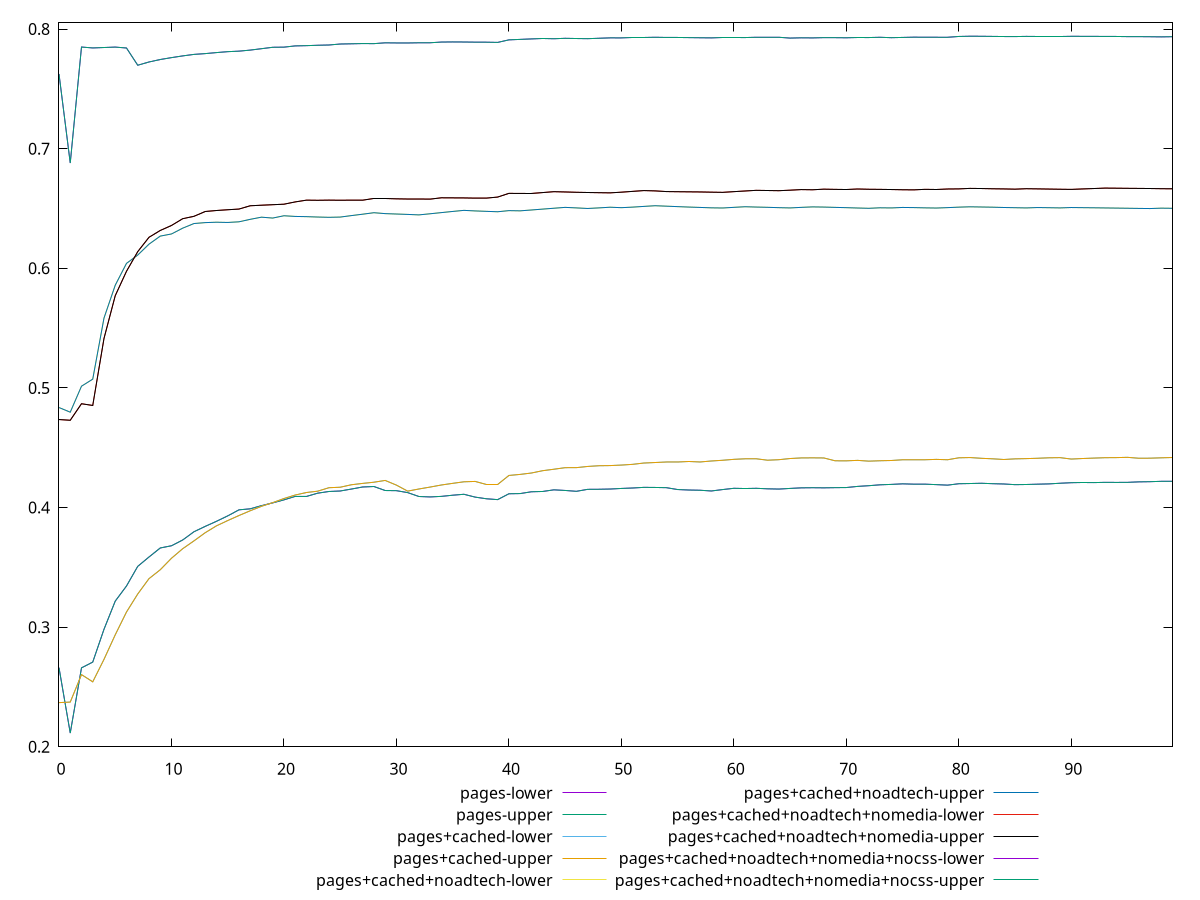 reset

$pagesLower <<EOF
0 0.2661871581935175
1 0.21156324230552154
2 0.26604630506771615
3 0.27087064037367786
4 0.298276973159239
5 0.3218154869632548
6 0.33445421984499535
7 0.3508807383022896
8 0.35869524266932706
9 0.36623451619973657
10 0.3680938044143459
11 0.37293817027471754
12 0.37981903379398146
13 0.3842966630012202
14 0.3885381712212985
15 0.39307114320033987
16 0.3981162498985604
17 0.39897190518313985
18 0.40162103093657353
19 0.40392678287179107
20 0.40645758863492404
21 0.40934715096758356
22 0.4093108280201154
23 0.4120461871188322
24 0.41345236126281854
25 0.41386223752220247
26 0.41549480587524695
27 0.4172202778874505
28 0.41761479423338727
29 0.414264920489448
30 0.4141377670738071
31 0.41252280859346424
32 0.40926625562546826
33 0.4089028713920471
34 0.40936810262631107
35 0.41034258679545205
36 0.41112296796329717
37 0.4087557623368401
38 0.4073699656021954
39 0.4066514551525803
40 0.4115502843876903
41 0.4117137205930926
42 0.41321427218173395
43 0.41346972810294025
44 0.41483672087825224
45 0.41431558600796753
46 0.4135995957149909
47 0.4152442618557363
48 0.4153109265140214
49 0.4155059335693798
50 0.4159975466932412
51 0.41636888955922663
52 0.41690424343871646
53 0.4168221092773367
54 0.4166463201197756
55 0.4150806024280624
56 0.41468030105906617
57 0.4144928666128095
58 0.4138765731401793
59 0.4150590088957907
60 0.41612202598933223
61 0.4159257339836666
62 0.41611081571441505
63 0.4156977387924738
64 0.41547378290116527
65 0.4160133200134986
66 0.416500094387264
67 0.4166101350056903
68 0.41650977651187754
69 0.41665996439223296
70 0.4167562774256146
71 0.41770047833369545
72 0.4182965568381593
73 0.4190361818907181
74 0.41937962621438385
75 0.41984465513395475
76 0.41957450425247134
77 0.4195831121695471
78 0.4191864964889061
79 0.41875270884834537
80 0.4199315838764012
81 0.4201080229932656
82 0.4203314490540175
83 0.41998152449396803
84 0.4197226987954074
85 0.41915910745393864
86 0.4192993478246118
87 0.4195561368273326
88 0.41979456997872255
89 0.42034246571146366
90 0.4207954378512453
91 0.42097406148977135
92 0.4208825032841063
93 0.42109990136924663
94 0.4210367061405312
95 0.42108612314545196
96 0.4214988202765266
97 0.4216490024114677
98 0.4219503395584018
99 0.42198219968512707
EOF

$pagesUpper <<EOF
0 0.2661871581935175
1 0.21156324230552154
2 0.26604630506771615
3 0.27087064037367786
4 0.298276973159239
5 0.3218154869632548
6 0.33445421984499535
7 0.3508807383022896
8 0.35869524266932706
9 0.36623451619973657
10 0.3680938044143459
11 0.37293817027471754
12 0.37981903379398146
13 0.3842966630012202
14 0.3885381712212985
15 0.39307114320033987
16 0.3981162498985604
17 0.39897190518313985
18 0.40162103093657353
19 0.40392678287179107
20 0.40645758863492404
21 0.40934715096758356
22 0.4093108280201154
23 0.4120461871188322
24 0.41345236126281854
25 0.41386223752220247
26 0.41549480587524695
27 0.4172202778874505
28 0.41761479423338727
29 0.414264920489448
30 0.4141377670738071
31 0.41252280859346424
32 0.40926625562546826
33 0.4089028713920471
34 0.40936810262631107
35 0.41034258679545205
36 0.41112296796329717
37 0.4087557623368401
38 0.4073699656021954
39 0.4066514551525803
40 0.4115502843876903
41 0.4117137205930926
42 0.41321427218173395
43 0.41346972810294025
44 0.41483672087825224
45 0.41431558600796753
46 0.4135995957149909
47 0.4152442618557363
48 0.4153109265140214
49 0.4155059335693798
50 0.4159975466932412
51 0.41636888955922663
52 0.41690424343871646
53 0.4168221092773367
54 0.4166463201197756
55 0.4150806024280624
56 0.41468030105906617
57 0.4144928666128095
58 0.4138765731401793
59 0.4150590088957907
60 0.41612202598933223
61 0.4159257339836666
62 0.41611081571441505
63 0.4156977387924738
64 0.41547378290116527
65 0.4160133200134986
66 0.416500094387264
67 0.4166101350056903
68 0.41650977651187754
69 0.41665996439223296
70 0.4167562774256146
71 0.41770047833369545
72 0.4182965568381593
73 0.4190361818907181
74 0.41937962621438385
75 0.41984465513395475
76 0.41957450425247134
77 0.4195831121695471
78 0.4191864964889061
79 0.41875270884834537
80 0.4199315838764012
81 0.4201080229932656
82 0.4203314490540175
83 0.41998152449396803
84 0.4197226987954074
85 0.41915910745393864
86 0.4192993478246118
87 0.4195561368273326
88 0.41979456997872255
89 0.42034246571146366
90 0.4207954378512453
91 0.42097406148977135
92 0.4208825032841063
93 0.42109990136924663
94 0.4210367061405312
95 0.42108612314545196
96 0.4214988202765266
97 0.4216490024114677
98 0.4219503395584018
99 0.42198219968512707
EOF

$pagesCachedLower <<EOF
0 0.23698529755288966
1 0.2374432766571948
2 0.26039088043334285
3 0.2543579012799318
4 0.2731501215699659
5 0.2936593720073945
6 0.3127019981402873
7 0.3277756338833709
8 0.34060384019733864
9 0.34802215437367207
10 0.35765248224862284
11 0.3656544307510536
12 0.37218452147995523
13 0.37900897851168563
14 0.3847474260012573
15 0.38916082631987303
16 0.39337396133609615
17 0.3973448042502481
18 0.4010651820593225
19 0.40413971724905495
20 0.4075834134169214
21 0.41050668097697823
22 0.4126065462338237
23 0.413717041193932
24 0.41661317061859104
25 0.41700792235522377
26 0.419090957128373
27 0.42021290521400634
28 0.4212060761598079
29 0.42269383142736283
30 0.4187765537517223
31 0.41375953503191504
32 0.4155402598828278
33 0.41715613463618256
34 0.4188835984407549
35 0.42025682367181644
36 0.4215531760431664
37 0.42186403154383023
38 0.4193133931275819
39 0.41929825591826564
40 0.4268566570805528
41 0.4277326452232905
42 0.42888889475868713
43 0.4308288042366455
44 0.4320523533860701
45 0.43335935090064615
46 0.43338284284517414
47 0.43437671708766734
48 0.4349760881198407
49 0.4351099493734838
50 0.43553159492927135
51 0.4361408101456258
52 0.4372377186837658
53 0.43766738477615796
54 0.43810039068493545
55 0.438105707298414
56 0.4385287612698948
57 0.4381261641120923
58 0.4389399056925088
59 0.43954818286312586
60 0.44032457510331124
61 0.4407769951718692
62 0.4407838419143403
63 0.4395970381187294
64 0.4400221255590604
65 0.4410009975670722
66 0.44151211602363843
67 0.44157619860819447
68 0.4414808465756843
69 0.4391149809150787
70 0.43907313769670947
71 0.4394651412209949
72 0.438808893549173
73 0.43914262637622686
74 0.4393585563526628
75 0.43995988611715214
76 0.4399441930512454
77 0.43997992986668055
78 0.4402895372560063
79 0.43997845743094965
80 0.4416069864406256
81 0.4418240080125735
82 0.44119826098391146
83 0.44077550366742196
84 0.44018831691917787
85 0.4407265052554849
86 0.4409331278791488
87 0.4412138268046306
88 0.44161391862667404
89 0.4417485225201718
90 0.4405561405013837
91 0.4410068374523268
92 0.44136174018697355
93 0.4416971198017553
94 0.4417693040622273
95 0.442002245989228
96 0.4412399876670671
97 0.44128562777471214
98 0.44160129169355394
99 0.44185803889874076
EOF

$pagesCachedUpper <<EOF
0 0.23698529755288966
1 0.2374432766571948
2 0.26039088043334285
3 0.2543579012799318
4 0.2731501215699659
5 0.2936593720073945
6 0.3127019981402873
7 0.3277756338833709
8 0.34060384019733864
9 0.34802215437367207
10 0.35765248224862284
11 0.3656544307510536
12 0.37218452147995523
13 0.37900897851168563
14 0.3847474260012573
15 0.38916082631987303
16 0.39337396133609615
17 0.3973448042502481
18 0.4010651820593225
19 0.40413971724905495
20 0.4075834134169214
21 0.41050668097697823
22 0.4126065462338237
23 0.413717041193932
24 0.41661317061859104
25 0.41700792235522377
26 0.419090957128373
27 0.42021290521400634
28 0.4212060761598079
29 0.42269383142736283
30 0.4187765537517223
31 0.41375953503191504
32 0.4155402598828278
33 0.41715613463618256
34 0.4188835984407549
35 0.42025682367181644
36 0.4215531760431664
37 0.42186403154383023
38 0.4193133931275819
39 0.41929825591826564
40 0.4268566570805528
41 0.4277326452232905
42 0.42888889475868713
43 0.4308288042366455
44 0.4320523533860701
45 0.43335935090064615
46 0.43338284284517414
47 0.43437671708766734
48 0.4349760881198407
49 0.4351099493734838
50 0.43553159492927135
51 0.4361408101456258
52 0.4372377186837658
53 0.43766738477615796
54 0.43810039068493545
55 0.438105707298414
56 0.4385287612698948
57 0.4381261641120923
58 0.4389399056925088
59 0.43954818286312586
60 0.44032457510331124
61 0.4407769951718692
62 0.4407838419143403
63 0.4395970381187294
64 0.4400221255590604
65 0.4410009975670722
66 0.44151211602363843
67 0.44157619860819447
68 0.4414808465756843
69 0.4391149809150787
70 0.43907313769670947
71 0.4394651412209949
72 0.438808893549173
73 0.43914262637622686
74 0.4393585563526628
75 0.43995988611715214
76 0.4399441930512454
77 0.43997992986668055
78 0.4402895372560063
79 0.43997845743094965
80 0.4416069864406256
81 0.4418240080125735
82 0.44119826098391146
83 0.44077550366742196
84 0.44018831691917787
85 0.4407265052554849
86 0.4409331278791488
87 0.4412138268046306
88 0.44161391862667404
89 0.4417485225201718
90 0.4405561405013837
91 0.4410068374523268
92 0.44136174018697355
93 0.4416971198017553
94 0.4417693040622273
95 0.442002245989228
96 0.4412399876670671
97 0.44128562777471214
98 0.44160129169355394
99 0.44185803889874076
EOF

$pagesCachedNoadtechLower <<EOF
0 0.483616144523678
1 0.4797271318086948
2 0.5014614897995038
3 0.507371430092147
4 0.5583877106140409
5 0.5858542543121953
6 0.6041182375923287
7 0.6110828758118131
8 0.6201723864651522
9 0.6268987183627525
10 0.6287013450476149
11 0.633567245413302
12 0.6374171721668623
13 0.6381896216564867
14 0.6385127597386185
15 0.6383152279992869
16 0.6388580058917606
17 0.6409293973920931
18 0.6427306795378198
19 0.6419914978323974
20 0.6439185727703236
21 0.6433544680226373
22 0.6431713073153477
23 0.6428478715726234
24 0.6426091839447281
25 0.6428146978713728
26 0.6440529910872681
27 0.6452248182073136
28 0.646464705391952
29 0.6457010413827691
30 0.6453673545954047
31 0.645038865182813
32 0.6446468161330163
33 0.6455803827787113
34 0.6465568623420721
35 0.6475205789185934
36 0.6484231277549249
37 0.6479589337661068
38 0.6476039406873828
39 0.6472639240916065
40 0.648204208587413
41 0.6480302720667886
42 0.6487356430358243
43 0.6494772330679877
44 0.6502016939059279
45 0.650920114034935
46 0.650481762944672
47 0.6499970283365893
48 0.6504954152248977
49 0.6510505796114759
50 0.6506737694102901
51 0.6511335894151641
52 0.651735423247511
53 0.6523062773225361
54 0.6519297826510315
55 0.6515504161847565
56 0.6511828659908611
57 0.6508757842848348
58 0.6505408508951741
59 0.6504040000710367
60 0.6509468219625875
61 0.6514596013748062
62 0.6511839243843454
63 0.6509738226194344
64 0.6506847063694894
65 0.6504646642101392
66 0.6509305591369118
67 0.6513269956774969
68 0.6511720737059894
69 0.6509218374312037
70 0.6506790990965823
71 0.6503895493522055
72 0.6501425565416645
73 0.6505739539752557
74 0.6504559534017992
75 0.6508601775468538
76 0.6507387300582301
77 0.6505197686938461
78 0.6503683234215889
79 0.650709966641613
80 0.6511152543153631
81 0.6514061677525408
82 0.651241354932658
83 0.6510788181063666
84 0.6508271809233027
85 0.6506495001249663
86 0.6504643444586856
87 0.6507933181302856
88 0.6506454927437725
89 0.6504832494079338
90 0.6507965835547312
91 0.65068380879006
92 0.6505789124943457
93 0.6504516628895227
94 0.6503197494265323
95 0.6501907917185725
96 0.6500531853174113
97 0.6499442700087474
98 0.650261910995749
99 0.650139074969407
EOF

$pagesCachedNoadtechUpper <<EOF
0 0.483616144523678
1 0.4797271318086948
2 0.5014614897995038
3 0.507371430092147
4 0.5583877106140409
5 0.5858542543121953
6 0.6041182375923287
7 0.6110828758118131
8 0.6201723864651522
9 0.6268987183627525
10 0.6287013450476149
11 0.633567245413302
12 0.6374171721668623
13 0.6381896216564867
14 0.6385127597386185
15 0.6383152279992869
16 0.6388580058917606
17 0.6409293973920931
18 0.6427306795378198
19 0.6419914978323974
20 0.6439185727703236
21 0.6433544680226373
22 0.6431713073153477
23 0.6428478715726234
24 0.6426091839447281
25 0.6428146978713728
26 0.6440529910872681
27 0.6452248182073136
28 0.646464705391952
29 0.6457010413827691
30 0.6453673545954047
31 0.645038865182813
32 0.6446468161330163
33 0.6455803827787113
34 0.6465568623420721
35 0.6475205789185934
36 0.6484231277549249
37 0.6479589337661068
38 0.6476039406873828
39 0.6472639240916065
40 0.648204208587413
41 0.6480302720667886
42 0.6487356430358243
43 0.6494772330679877
44 0.6502016939059279
45 0.650920114034935
46 0.650481762944672
47 0.6499970283365893
48 0.6504954152248977
49 0.6510505796114759
50 0.6506737694102901
51 0.6511335894151641
52 0.651735423247511
53 0.6523062773225361
54 0.6519297826510315
55 0.6515504161847565
56 0.6511828659908611
57 0.6508757842848348
58 0.6505408508951741
59 0.6504040000710367
60 0.6509468219625875
61 0.6514596013748062
62 0.6511839243843454
63 0.6509738226194344
64 0.6506847063694894
65 0.6504646642101392
66 0.6509305591369118
67 0.6513269956774969
68 0.6511720737059894
69 0.6509218374312037
70 0.6506790990965823
71 0.6503895493522055
72 0.6501425565416645
73 0.6505739539752557
74 0.6504559534017992
75 0.6508601775468538
76 0.6507387300582301
77 0.6505197686938461
78 0.6503683234215889
79 0.650709966641613
80 0.6511152543153631
81 0.6514061677525408
82 0.651241354932658
83 0.6510788181063666
84 0.6508271809233027
85 0.6506495001249663
86 0.6504643444586856
87 0.6507933181302856
88 0.6506454927437725
89 0.6504832494079338
90 0.6507965835547312
91 0.65068380879006
92 0.6505789124943457
93 0.6504516628895227
94 0.6503197494265323
95 0.6501907917185725
96 0.6500531853174113
97 0.6499442700087474
98 0.650261910995749
99 0.650139074969407
EOF

$pagesCachedNoadtechNomediaLower <<EOF
0 0.47359489888930234
1 0.4729817031154416
2 0.4868079090434327
3 0.4853551019131316
4 0.5413490516496487
5 0.5771063481645431
6 0.5974848056131241
7 0.6139287539364672
8 0.6259155773755501
9 0.6316171974390091
10 0.6358028202466117
11 0.6414747304554104
12 0.6434573410569568
13 0.6474775297656703
14 0.6483067462786386
15 0.6489418368062457
16 0.6495136308717525
17 0.6522680236574633
18 0.6527279124900102
19 0.6531522315695806
20 0.6535699848220503
21 0.6554815988709792
22 0.6569591948256632
23 0.6568459502023192
24 0.6569813007752954
25 0.6568633715302146
26 0.6569742492832686
27 0.6569302403722513
28 0.6582251263059152
29 0.6582249331823306
30 0.6580697127096188
31 0.6579018440287357
32 0.6579099586305579
33 0.6578230522536528
34 0.6589346496829941
35 0.6588770192809049
36 0.6588200182583357
37 0.6586479789755365
38 0.6586658448704906
39 0.6595322508367032
40 0.6626342910163642
41 0.6625476389342524
42 0.6625439855824181
43 0.6632906093403664
44 0.664040616055808
45 0.663807741999072
46 0.6635357975212097
47 0.6633544505843852
48 0.6631997606614206
49 0.6630619783569679
50 0.6636204321906116
51 0.6643015257268708
52 0.6649606414505967
53 0.6646992061403699
54 0.6641382256185467
55 0.6640095981239481
56 0.6639110666733796
57 0.6638160944579592
58 0.6636273943490045
59 0.663474727080226
60 0.6640650352866415
61 0.6646197701985689
62 0.6651700551362555
63 0.6650188987393969
64 0.6648640140138938
65 0.6652881055753331
66 0.6657916093905987
67 0.6656345231997959
68 0.6661419982385081
69 0.665970355764692
70 0.665848232014057
71 0.6662839628989542
72 0.6660589025762373
73 0.665972963649334
74 0.6658360215477938
75 0.6656548085792086
76 0.6655676627463765
77 0.6659984031905983
78 0.6658631614957707
79 0.6662756598664604
80 0.6663750377250216
81 0.6667899505244311
82 0.666675907877786
83 0.6664796234622996
84 0.6663457517800245
85 0.6661421105354858
86 0.6665168749948069
87 0.6663849981094082
88 0.6662270502828563
89 0.6660718510562539
90 0.665950490628981
91 0.6663291828579612
92 0.6666732973472567
93 0.6670306279505331
94 0.666944872809877
95 0.6668463812720778
96 0.6667678888820558
97 0.6666869709876029
98 0.6665373961978388
99 0.6664486438655777
EOF

$pagesCachedNoadtechNomediaUpper <<EOF
0 0.47359489888930234
1 0.4729817031154416
2 0.4868079090434327
3 0.4853551019131316
4 0.5413490516496487
5 0.5771063481645431
6 0.5974848056131241
7 0.6139287539364672
8 0.6259155773755501
9 0.6316171974390091
10 0.6358028202466117
11 0.6414747304554104
12 0.6434573410569568
13 0.6474775297656703
14 0.6483067462786386
15 0.6489418368062457
16 0.6495136308717525
17 0.6522680236574633
18 0.6527279124900102
19 0.6531522315695806
20 0.6535699848220503
21 0.6554815988709792
22 0.6569591948256632
23 0.6568459502023192
24 0.6569813007752954
25 0.6568633715302146
26 0.6569742492832686
27 0.6569302403722513
28 0.6582251263059152
29 0.6582249331823306
30 0.6580697127096188
31 0.6579018440287357
32 0.6579099586305579
33 0.6578230522536528
34 0.6589346496829941
35 0.6588770192809049
36 0.6588200182583357
37 0.6586479789755365
38 0.6586658448704906
39 0.6595322508367032
40 0.6626342910163642
41 0.6625476389342524
42 0.6625439855824181
43 0.6632906093403664
44 0.664040616055808
45 0.663807741999072
46 0.6635357975212097
47 0.6633544505843852
48 0.6631997606614206
49 0.6630619783569679
50 0.6636204321906116
51 0.6643015257268708
52 0.6649606414505967
53 0.6646992061403699
54 0.6641382256185467
55 0.6640095981239481
56 0.6639110666733796
57 0.6638160944579592
58 0.6636273943490045
59 0.663474727080226
60 0.6640650352866415
61 0.6646197701985689
62 0.6651700551362555
63 0.6650188987393969
64 0.6648640140138938
65 0.6652881055753331
66 0.6657916093905987
67 0.6656345231997959
68 0.6661419982385081
69 0.665970355764692
70 0.665848232014057
71 0.6662839628989542
72 0.6660589025762373
73 0.665972963649334
74 0.6658360215477938
75 0.6656548085792086
76 0.6655676627463765
77 0.6659984031905983
78 0.6658631614957707
79 0.6662756598664604
80 0.6663750377250216
81 0.6667899505244311
82 0.666675907877786
83 0.6664796234622996
84 0.6663457517800245
85 0.6661421105354858
86 0.6665168749948069
87 0.6663849981094082
88 0.6662270502828563
89 0.6660718510562539
90 0.665950490628981
91 0.6663291828579612
92 0.6666732973472567
93 0.6670306279505331
94 0.666944872809877
95 0.6668463812720778
96 0.6667678888820558
97 0.6666869709876029
98 0.6665373961978388
99 0.6664486438655777
EOF

$pagesCachedNoadtechNomediaNocssLower <<EOF
0 0.7624229280533229
1 0.6879905444665645
2 0.7849318564756256
3 0.7841868214328657
4 0.7845383249197555
5 0.7848867295925749
6 0.7841361209555732
7 0.7697362568408477
8 0.7724466764320009
9 0.7745124798183156
10 0.776081140314497
11 0.7775278385243684
12 0.77878285524573
13 0.7794479433330059
14 0.7802944532202232
15 0.7810669296313667
16 0.7814962914670964
17 0.7823779871836556
18 0.7835472219729019
19 0.7847335768665588
20 0.7848418955420241
21 0.7858884120154124
22 0.7860952273370455
23 0.7864223807829699
24 0.7866419306263024
25 0.7874591444735042
26 0.7876526302905331
27 0.7878463918737489
28 0.7877803305189425
29 0.7884641128238307
30 0.7883606476061579
31 0.7883341819134334
32 0.7885032952669736
33 0.7885235497120022
34 0.7890957534941984
35 0.7892068083334457
36 0.7891403658754779
37 0.7890163030401836
38 0.7889786400729313
39 0.7888078947016102
40 0.7909308004118865
41 0.7913277238754217
42 0.791725400472269
43 0.7920872212136891
44 0.7918740873121408
45 0.7922252435914154
46 0.7920545026855775
47 0.7919298963931588
48 0.7922628715170602
49 0.7926008287124028
50 0.7925997238165011
51 0.7929207522850744
52 0.7929149441124526
53 0.7931044830991306
54 0.7929427816538829
55 0.7929375768029959
56 0.7928218156418234
57 0.792704906023646
58 0.7925927706952199
59 0.7928685187075485
60 0.792868359903628
61 0.7928633737635219
62 0.7930991804654547
63 0.7930725255769799
64 0.7930983308610167
65 0.7924167866250488
66 0.7926609537546945
67 0.7925745602799765
68 0.7928049734640852
69 0.7927775563730144
70 0.792683126599379
71 0.7929015707011083
72 0.7928719058260457
73 0.7930915825688352
74 0.7927564550200635
75 0.7929682522914356
76 0.7931793811254859
77 0.7931162292298722
78 0.7931040932608866
79 0.7930967505167121
80 0.7937745017435568
81 0.7939685944833745
82 0.7939284147435215
83 0.7938215338712841
84 0.7937177124783859
85 0.7936827963848937
86 0.793836519005917
87 0.7937524006348912
88 0.7937387292839858
89 0.7937289317113004
90 0.7938983096164816
91 0.793878092993211
92 0.7938628228336977
93 0.7937814836237499
94 0.7937709782555931
95 0.7936429285961882
96 0.7936371313054769
97 0.7935561131264848
98 0.7934365488015499
99 0.7935939381176977
EOF

$pagesCachedNoadtechNomediaNocssUpper <<EOF
0 0.7624229280533229
1 0.6879905444665645
2 0.7849318564756256
3 0.7841868214328657
4 0.7845383249197555
5 0.7848867295925749
6 0.7841361209555732
7 0.7697362568408477
8 0.7724466764320009
9 0.7745124798183156
10 0.776081140314497
11 0.7775278385243684
12 0.77878285524573
13 0.7794479433330059
14 0.7802944532202232
15 0.7810669296313667
16 0.7814962914670964
17 0.7823779871836556
18 0.7835472219729019
19 0.7847335768665588
20 0.7848418955420241
21 0.7858884120154124
22 0.7860952273370455
23 0.7864223807829699
24 0.7866419306263024
25 0.7874591444735042
26 0.7876526302905331
27 0.7878463918737489
28 0.7877803305189425
29 0.7884641128238307
30 0.7883606476061579
31 0.7883341819134334
32 0.7885032952669736
33 0.7885235497120022
34 0.7890957534941984
35 0.7892068083334457
36 0.7891403658754779
37 0.7890163030401836
38 0.7889786400729313
39 0.7888078947016102
40 0.7909308004118865
41 0.7913277238754217
42 0.791725400472269
43 0.7920872212136891
44 0.7918740873121408
45 0.7922252435914154
46 0.7920545026855775
47 0.7919298963931588
48 0.7922628715170602
49 0.7926008287124028
50 0.7925997238165011
51 0.7929207522850744
52 0.7929149441124526
53 0.7931044830991306
54 0.7929427816538829
55 0.7929375768029959
56 0.7928218156418234
57 0.792704906023646
58 0.7925927706952199
59 0.7928685187075485
60 0.792868359903628
61 0.7928633737635219
62 0.7930991804654547
63 0.7930725255769799
64 0.7930983308610167
65 0.7924167866250488
66 0.7926609537546945
67 0.7925745602799765
68 0.7928049734640852
69 0.7927775563730144
70 0.792683126599379
71 0.7929015707011083
72 0.7928719058260457
73 0.7930915825688352
74 0.7927564550200635
75 0.7929682522914356
76 0.7931793811254859
77 0.7931162292298722
78 0.7931040932608866
79 0.7930967505167121
80 0.7937745017435568
81 0.7939685944833745
82 0.7939284147435215
83 0.7938215338712841
84 0.7937177124783859
85 0.7936827963848937
86 0.793836519005917
87 0.7937524006348912
88 0.7937387292839858
89 0.7937289317113004
90 0.7938983096164816
91 0.793878092993211
92 0.7938628228336977
93 0.7937814836237499
94 0.7937709782555931
95 0.7936429285961882
96 0.7936371313054769
97 0.7935561131264848
98 0.7934365488015499
99 0.7935939381176977
EOF

set key outside below
set xrange [0:99]
set yrange [0.19991513526196447:0.8056167015269315]
set trange [0.19991513526196447:0.8056167015269315]
set terminal svg size 640, 680 enhanced background rgb 'white'
set output "report_00017_2021-02-10T15-08-03.406Z/meta/scoreEstimate/comparison/all_estimates.svg"

plot $pagesLower title "pages-lower" with line, \
     $pagesUpper title "pages-upper" with line, \
     $pagesCachedLower title "pages+cached-lower" with line, \
     $pagesCachedUpper title "pages+cached-upper" with line, \
     $pagesCachedNoadtechLower title "pages+cached+noadtech-lower" with line, \
     $pagesCachedNoadtechUpper title "pages+cached+noadtech-upper" with line, \
     $pagesCachedNoadtechNomediaLower title "pages+cached+noadtech+nomedia-lower" with line, \
     $pagesCachedNoadtechNomediaUpper title "pages+cached+noadtech+nomedia-upper" with line, \
     $pagesCachedNoadtechNomediaNocssLower title "pages+cached+noadtech+nomedia+nocss-lower" with line, \
     $pagesCachedNoadtechNomediaNocssUpper title "pages+cached+noadtech+nomedia+nocss-upper" with line

reset
